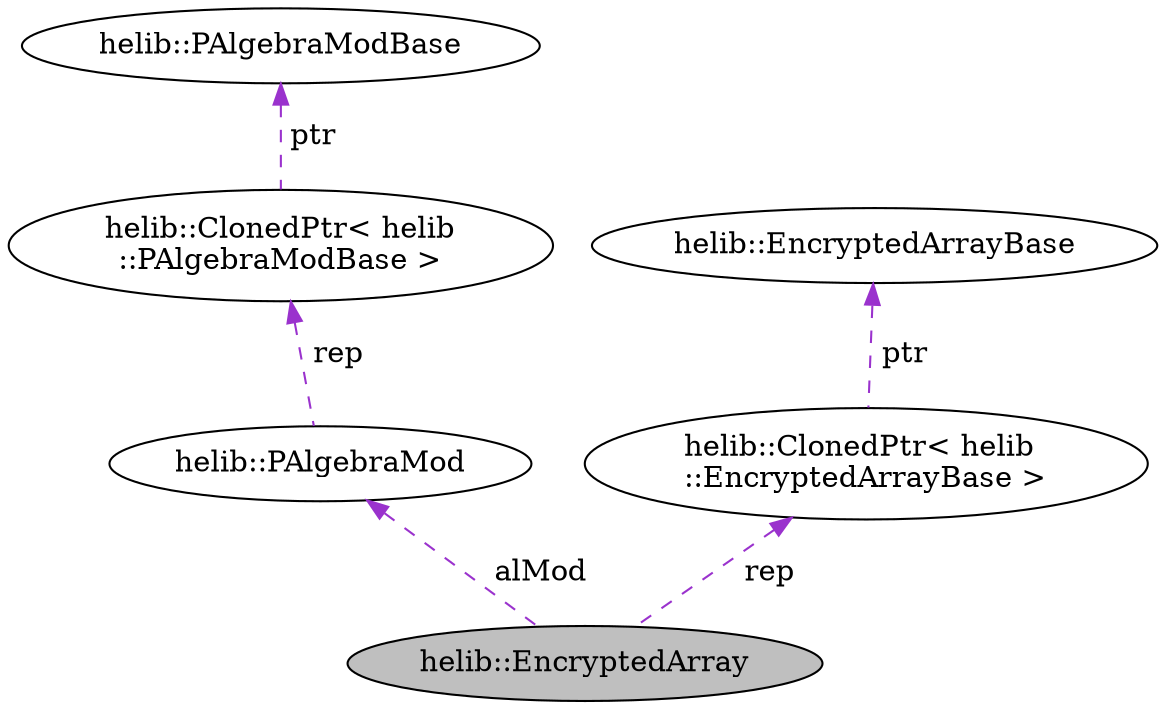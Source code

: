 digraph "helib::EncryptedArray"
{
  N1 [label="helib::EncryptedArray",color="black", fillcolor="grey75", style="filled", fontcolor="black"];
  N2 -> N1 [dir="back",color="darkorchid3",style="dashed",label=" alMod" ];
  N2 [label="helib::PAlgebraMod",color="black", fillcolor="white", style="filled",tooltip="The structure of Z[X]/(Phi_m(X), p) "];
  N3 -> N2 [dir="back",color="darkorchid3",style="dashed",label=" rep" ];
  N3 [label="helib::ClonedPtr\< helib\l::PAlgebraModBase \>",color="black", fillcolor="white", style="filled"];
  N4 -> N3 [dir="back",color="darkorchid3",style="dashed",label=" ptr" ];
  N4 [label="helib::PAlgebraModBase",color="black", fillcolor="white", style="filled",tooltip="Virtual base class for PAlgebraMod. "];
  N5 -> N1 [dir="back",color="darkorchid3",style="dashed",label=" rep" ];
  N5 [label="helib::ClonedPtr\< helib\l::EncryptedArrayBase \>",color="black", fillcolor="white", style="filled"];
  N6 -> N5 [dir="back",color="darkorchid3",style="dashed",label=" ptr" ];
  N6 [label="helib::EncryptedArrayBase",color="black", fillcolor="white", style="filled",tooltip="virtual class for data-movement operations on arrays of slots "];
}
